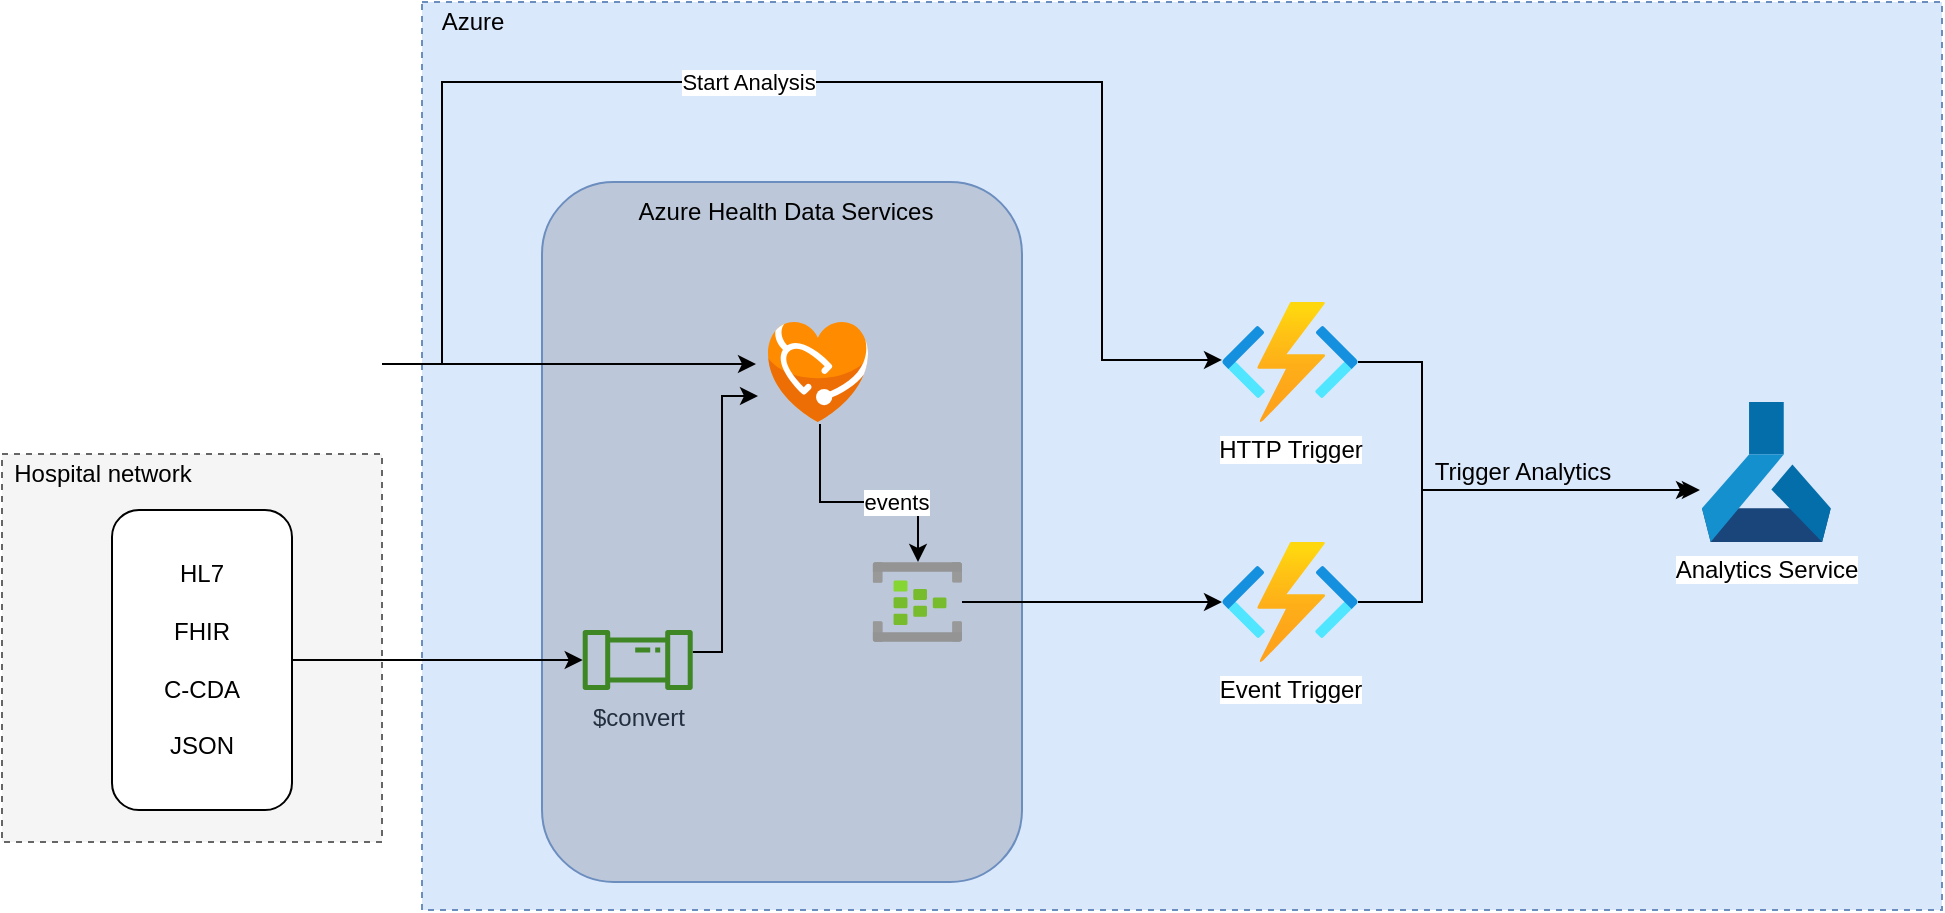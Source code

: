 <mxfile version="18.0.6" type="device"><diagram id="miB-JlNfb90D1VOIui2e" name="Page-1"><mxGraphModel dx="1422" dy="857" grid="1" gridSize="10" guides="1" tooltips="1" connect="1" arrows="1" fold="1" page="1" pageScale="1" pageWidth="850" pageHeight="1100" math="0" shadow="0"><root><mxCell id="0"/><mxCell id="1" parent="0"/><mxCell id="XccWBRdxd84inH0FeNS_-23" value="" style="rounded=0;whiteSpace=wrap;html=1;dashed=1;fillColor=#dae8fc;strokeColor=#6c8ebf;" vertex="1" parent="1"><mxGeometry x="260" y="30" width="760" height="454" as="geometry"/></mxCell><mxCell id="XccWBRdxd84inH0FeNS_-21" value="" style="rounded=0;whiteSpace=wrap;html=1;dashed=1;fillColor=#f5f5f5;fontColor=#333333;strokeColor=#666666;" vertex="1" parent="1"><mxGeometry x="50" y="256" width="190" height="194" as="geometry"/></mxCell><mxCell id="XccWBRdxd84inH0FeNS_-4" value="" style="rounded=1;whiteSpace=wrap;html=1;fillColor=#BCC8D9;strokeColor=#6c8ebf;" vertex="1" parent="1"><mxGeometry x="320" y="120" width="240" height="350" as="geometry"/></mxCell><mxCell id="XccWBRdxd84inH0FeNS_-10" style="edgeStyle=orthogonalEdgeStyle;rounded=0;orthogonalLoop=1;jettySize=auto;html=1;entryX=-0.12;entryY=0.42;entryDx=0;entryDy=0;entryPerimeter=0;" edge="1" parent="1" source="XccWBRdxd84inH0FeNS_-1" target="XccWBRdxd84inH0FeNS_-3"><mxGeometry relative="1" as="geometry"/></mxCell><mxCell id="XccWBRdxd84inH0FeNS_-15" style="edgeStyle=orthogonalEdgeStyle;rounded=0;orthogonalLoop=1;jettySize=auto;html=1;entryX=0;entryY=0.483;entryDx=0;entryDy=0;entryPerimeter=0;" edge="1" parent="1" source="XccWBRdxd84inH0FeNS_-1" target="XccWBRdxd84inH0FeNS_-6"><mxGeometry relative="1" as="geometry"><Array as="points"><mxPoint x="270" y="211"/><mxPoint x="270" y="70"/><mxPoint x="600" y="70"/><mxPoint x="600" y="209"/></Array></mxGeometry></mxCell><mxCell id="XccWBRdxd84inH0FeNS_-16" value="Start Analysis" style="edgeLabel;html=1;align=center;verticalAlign=middle;resizable=0;points=[];" vertex="1" connectable="0" parent="XccWBRdxd84inH0FeNS_-15"><mxGeometry x="-0.131" relative="1" as="geometry"><mxPoint x="20" as="offset"/></mxGeometry></mxCell><mxCell id="XccWBRdxd84inH0FeNS_-1" value="" style="shape=image;verticalLabelPosition=bottom;labelBackgroundColor=default;verticalAlign=top;aspect=fixed;imageAspect=0;image=https://www.ais.com/wp-content/uploads/2019/04/microsoftpowerapps-300x150.png;" vertex="1" parent="1"><mxGeometry x="60" y="166" width="180" height="90" as="geometry"/></mxCell><mxCell id="XccWBRdxd84inH0FeNS_-8" style="edgeStyle=orthogonalEdgeStyle;rounded=0;orthogonalLoop=1;jettySize=auto;html=1;" edge="1" parent="1" source="XccWBRdxd84inH0FeNS_-2" target="XccWBRdxd84inH0FeNS_-7"><mxGeometry relative="1" as="geometry"/></mxCell><mxCell id="XccWBRdxd84inH0FeNS_-2" value="HL7&lt;br&gt;&lt;br&gt;FHIR&lt;br&gt;&lt;br&gt;C-CDA&lt;br&gt;&lt;br&gt;JSON" style="rounded=1;whiteSpace=wrap;html=1;" vertex="1" parent="1"><mxGeometry x="105" y="284" width="90" height="150" as="geometry"/></mxCell><mxCell id="XccWBRdxd84inH0FeNS_-14" value="events" style="edgeStyle=orthogonalEdgeStyle;rounded=0;orthogonalLoop=1;jettySize=auto;html=1;exitX=0.52;exitY=1.02;exitDx=0;exitDy=0;exitPerimeter=0;" edge="1" parent="1" source="XccWBRdxd84inH0FeNS_-3" target="XccWBRdxd84inH0FeNS_-12"><mxGeometry x="0.304" relative="1" as="geometry"><Array as="points"><mxPoint x="459" y="280"/><mxPoint x="508" y="280"/></Array><mxPoint as="offset"/></mxGeometry></mxCell><mxCell id="XccWBRdxd84inH0FeNS_-3" value="" style="sketch=0;aspect=fixed;html=1;points=[];align=center;image;fontSize=12;image=img/lib/mscae/Azure_API_for_FHIR.svg;" vertex="1" parent="1"><mxGeometry x="433" y="190" width="50" height="50" as="geometry"/></mxCell><mxCell id="XccWBRdxd84inH0FeNS_-5" value="Azure Health Data Services" style="text;html=1;strokeColor=none;fillColor=none;align=center;verticalAlign=middle;whiteSpace=wrap;rounded=0;" vertex="1" parent="1"><mxGeometry x="362" y="120" width="160" height="30" as="geometry"/></mxCell><mxCell id="XccWBRdxd84inH0FeNS_-18" style="edgeStyle=orthogonalEdgeStyle;rounded=0;orthogonalLoop=1;jettySize=auto;html=1;entryX=-0.016;entryY=0.629;entryDx=0;entryDy=0;entryPerimeter=0;" edge="1" parent="1" source="XccWBRdxd84inH0FeNS_-6" target="XccWBRdxd84inH0FeNS_-17"><mxGeometry relative="1" as="geometry"><Array as="points"><mxPoint x="760" y="210"/><mxPoint x="760" y="274"/></Array></mxGeometry></mxCell><mxCell id="XccWBRdxd84inH0FeNS_-6" value="HTTP Trigger" style="aspect=fixed;html=1;points=[];align=center;image;fontSize=12;image=img/lib/azure2/iot/Function_Apps.svg;" vertex="1" parent="1"><mxGeometry x="660" y="180" width="68" height="60" as="geometry"/></mxCell><mxCell id="XccWBRdxd84inH0FeNS_-9" style="edgeStyle=orthogonalEdgeStyle;rounded=0;orthogonalLoop=1;jettySize=auto;html=1;entryX=-0.1;entryY=0.74;entryDx=0;entryDy=0;entryPerimeter=0;" edge="1" parent="1" source="XccWBRdxd84inH0FeNS_-7" target="XccWBRdxd84inH0FeNS_-3"><mxGeometry relative="1" as="geometry"><Array as="points"><mxPoint x="410" y="355"/></Array></mxGeometry></mxCell><mxCell id="XccWBRdxd84inH0FeNS_-7" value="$convert" style="sketch=0;outlineConnect=0;fontColor=#232F3E;gradientColor=none;fillColor=#3F8624;strokeColor=none;dashed=0;verticalLabelPosition=bottom;verticalAlign=top;align=center;html=1;fontSize=12;fontStyle=0;aspect=fixed;pointerEvents=1;shape=mxgraph.aws4.iot_analytics_pipeline;" vertex="1" parent="1"><mxGeometry x="340" y="344" width="55.71" height="30" as="geometry"/></mxCell><mxCell id="XccWBRdxd84inH0FeNS_-19" style="edgeStyle=orthogonalEdgeStyle;rounded=0;orthogonalLoop=1;jettySize=auto;html=1;entryX=-0.062;entryY=0.629;entryDx=0;entryDy=0;entryPerimeter=0;" edge="1" parent="1" source="XccWBRdxd84inH0FeNS_-11" target="XccWBRdxd84inH0FeNS_-17"><mxGeometry relative="1" as="geometry"><Array as="points"><mxPoint x="760" y="330"/><mxPoint x="760" y="274"/></Array></mxGeometry></mxCell><mxCell id="XccWBRdxd84inH0FeNS_-11" value="Event Trigger" style="aspect=fixed;html=1;points=[];align=center;image;fontSize=12;image=img/lib/azure2/iot/Function_Apps.svg;" vertex="1" parent="1"><mxGeometry x="660" y="300" width="68" height="60" as="geometry"/></mxCell><mxCell id="XccWBRdxd84inH0FeNS_-13" style="edgeStyle=orthogonalEdgeStyle;rounded=0;orthogonalLoop=1;jettySize=auto;html=1;" edge="1" parent="1" source="XccWBRdxd84inH0FeNS_-12" target="XccWBRdxd84inH0FeNS_-11"><mxGeometry relative="1" as="geometry"/></mxCell><mxCell id="XccWBRdxd84inH0FeNS_-12" value="" style="aspect=fixed;html=1;points=[];align=center;image;fontSize=12;image=img/lib/azure2/analytics/Event_Hubs.svg;" vertex="1" parent="1"><mxGeometry x="485.34" y="310" width="44.66" height="40" as="geometry"/></mxCell><mxCell id="XccWBRdxd84inH0FeNS_-17" value="Analytics Service" style="sketch=0;aspect=fixed;html=1;points=[];align=center;image;fontSize=12;image=img/lib/mscae/Machine_Learning_Service_Workspaces.svg;" vertex="1" parent="1"><mxGeometry x="900" y="230" width="64.4" height="70" as="geometry"/></mxCell><mxCell id="XccWBRdxd84inH0FeNS_-20" value="Trigger Analytics" style="text;html=1;align=center;verticalAlign=middle;resizable=0;points=[];autosize=1;strokeColor=none;fillColor=none;" vertex="1" parent="1"><mxGeometry x="760" y="255" width="100" height="20" as="geometry"/></mxCell><mxCell id="XccWBRdxd84inH0FeNS_-22" value="Hospital network" style="text;html=1;align=center;verticalAlign=middle;resizable=0;points=[];autosize=1;strokeColor=none;fillColor=none;" vertex="1" parent="1"><mxGeometry x="50" y="256" width="100" height="20" as="geometry"/></mxCell><mxCell id="XccWBRdxd84inH0FeNS_-24" value="Azure" style="text;html=1;align=center;verticalAlign=middle;resizable=0;points=[];autosize=1;strokeColor=none;fillColor=none;" vertex="1" parent="1"><mxGeometry x="260" y="30" width="50" height="20" as="geometry"/></mxCell></root></mxGraphModel></diagram></mxfile>